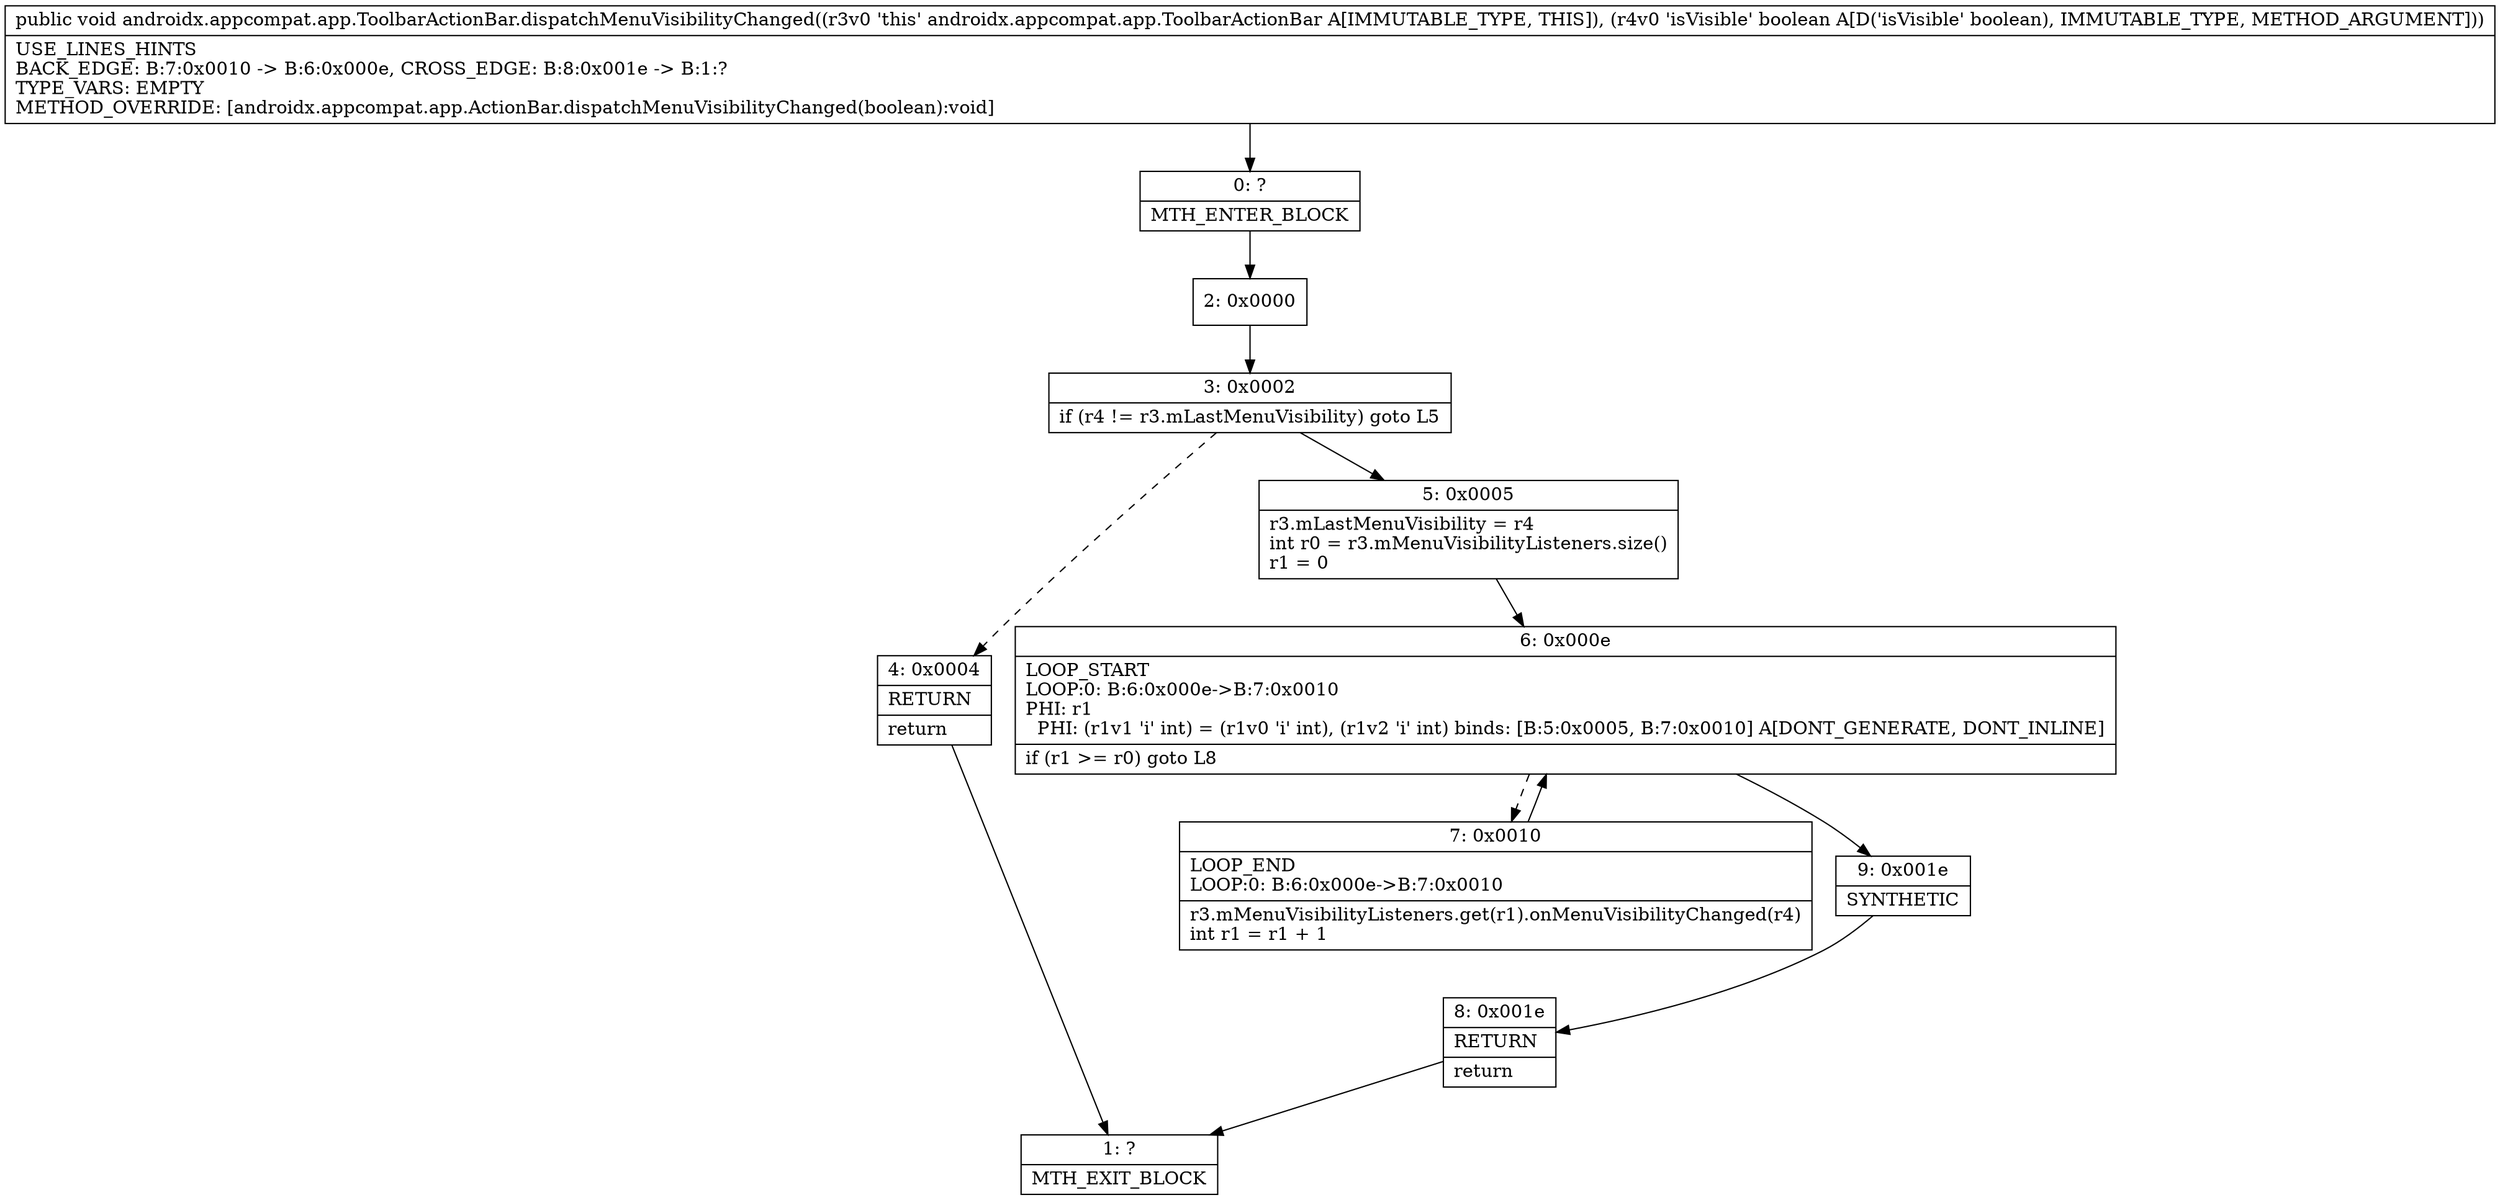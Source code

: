digraph "CFG forandroidx.appcompat.app.ToolbarActionBar.dispatchMenuVisibilityChanged(Z)V" {
Node_0 [shape=record,label="{0\:\ ?|MTH_ENTER_BLOCK\l}"];
Node_2 [shape=record,label="{2\:\ 0x0000}"];
Node_3 [shape=record,label="{3\:\ 0x0002|if (r4 != r3.mLastMenuVisibility) goto L5\l}"];
Node_4 [shape=record,label="{4\:\ 0x0004|RETURN\l|return\l}"];
Node_1 [shape=record,label="{1\:\ ?|MTH_EXIT_BLOCK\l}"];
Node_5 [shape=record,label="{5\:\ 0x0005|r3.mLastMenuVisibility = r4\lint r0 = r3.mMenuVisibilityListeners.size()\lr1 = 0\l}"];
Node_6 [shape=record,label="{6\:\ 0x000e|LOOP_START\lLOOP:0: B:6:0x000e\-\>B:7:0x0010\lPHI: r1 \l  PHI: (r1v1 'i' int) = (r1v0 'i' int), (r1v2 'i' int) binds: [B:5:0x0005, B:7:0x0010] A[DONT_GENERATE, DONT_INLINE]\l|if (r1 \>= r0) goto L8\l}"];
Node_7 [shape=record,label="{7\:\ 0x0010|LOOP_END\lLOOP:0: B:6:0x000e\-\>B:7:0x0010\l|r3.mMenuVisibilityListeners.get(r1).onMenuVisibilityChanged(r4)\lint r1 = r1 + 1\l}"];
Node_9 [shape=record,label="{9\:\ 0x001e|SYNTHETIC\l}"];
Node_8 [shape=record,label="{8\:\ 0x001e|RETURN\l|return\l}"];
MethodNode[shape=record,label="{public void androidx.appcompat.app.ToolbarActionBar.dispatchMenuVisibilityChanged((r3v0 'this' androidx.appcompat.app.ToolbarActionBar A[IMMUTABLE_TYPE, THIS]), (r4v0 'isVisible' boolean A[D('isVisible' boolean), IMMUTABLE_TYPE, METHOD_ARGUMENT]))  | USE_LINES_HINTS\lBACK_EDGE: B:7:0x0010 \-\> B:6:0x000e, CROSS_EDGE: B:8:0x001e \-\> B:1:?\lTYPE_VARS: EMPTY\lMETHOD_OVERRIDE: [androidx.appcompat.app.ActionBar.dispatchMenuVisibilityChanged(boolean):void]\l}"];
MethodNode -> Node_0;Node_0 -> Node_2;
Node_2 -> Node_3;
Node_3 -> Node_4[style=dashed];
Node_3 -> Node_5;
Node_4 -> Node_1;
Node_5 -> Node_6;
Node_6 -> Node_7[style=dashed];
Node_6 -> Node_9;
Node_7 -> Node_6;
Node_9 -> Node_8;
Node_8 -> Node_1;
}

